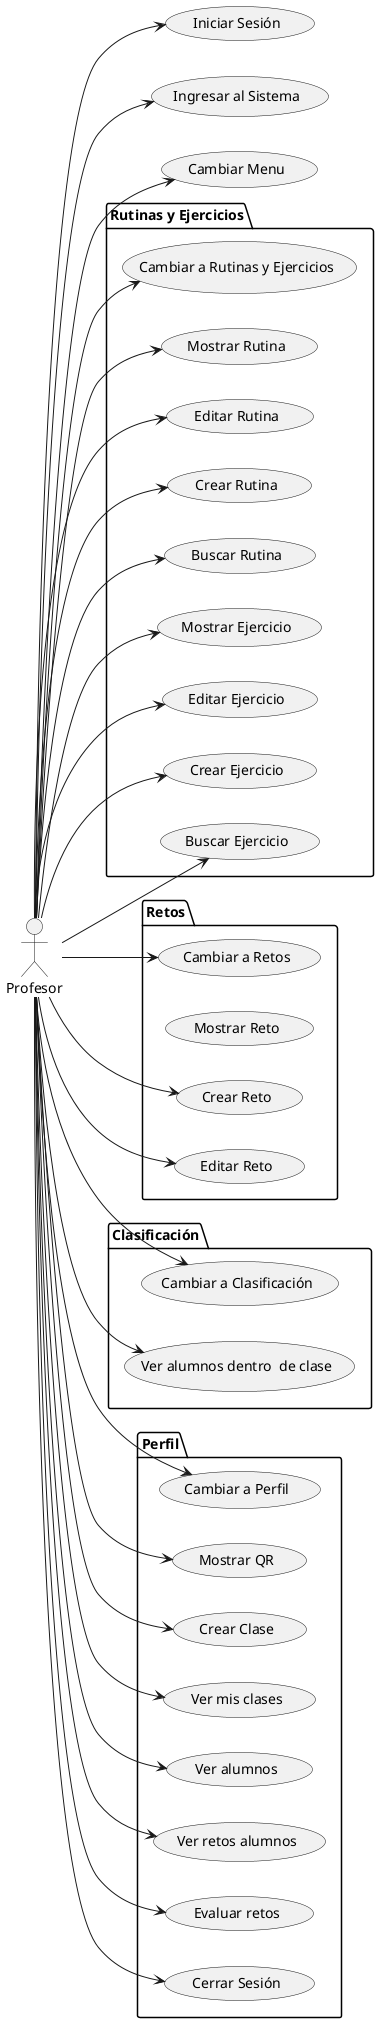 @startuml CdU_Profesor
left to right direction
actor Profesor

package "Rutinas y Ejercicios" {
    usecase "Cambiar a Rutinas y Ejercicios" as CambiarARutinasYEjercicios
    usecase "Mostrar Rutina" as MostrarRutina
    usecase "Editar Rutina" as EditarRutina
    usecase "Crear Rutina" as CrearRutina
    usecase "Buscar Rutina" as BuscarRutina
    usecase "Mostrar Ejercicio" as MostrarEjercicio
    usecase "Editar Ejercicio" as EditarEjercicio
    usecase "Crear Ejercicio" as CrearEjercicio
    usecase "Buscar Ejercicio" as BuscarEjercicio
}

package "Retos" {
    usecase "Cambiar a Retos" as CambiarARetos
    usecase "Mostrar Reto" as MostrarReto
    usecase "Crear Reto" as CrearReto
    usecase "Editar Reto" as EditarReto
}

package "Clasificación" {
    usecase "Cambiar a Clasificación" as CambiarAClasificacion
    usecase "Ver alumnos dentro  de clase" as VerAlumnosDentroDeClase
}

package "Perfil" {
    usecase "Cambiar a Perfil" as CambiarAPerfil
    usecase "Mostrar QR" as MostrarQR
    usecase "Crear Clase" as CrearClase
    usecase "Ver mis clases" as VerMisClases
    usecase "Ver alumnos" as VerAlumnos
    usecase "Ver retos alumnos" as VerRetosAlumnos
    usecase "Evaluar retos" as EvaluarRetos
    usecase "Cerrar Sesión" as CerrarSesion
}


usecase "Iniciar Sesión" as IniciarSesion
usecase "Ingresar al Sistema" as IngresarAlSistema
usecase "Cambiar Menu" as CambiarMenu

Profesor --> IngresarAlSistema
Profesor --> IniciarSesion
Profesor --> CambiarMenu
Profesor --> CerrarSesion

Profesor --> CambiarARutinasYEjercicios
Profesor --> MostrarRutina
Profesor --> EditarRutina
Profesor --> CrearRutina
Profesor --> MostrarEjercicio
Profesor --> EditarEjercicio
Profesor --> CrearEjercicio
Profesor --> BuscarEjercicio
Profesor --> BuscarRutina
Profesor --> CambiarARetos
Profesor --> CrearReto
Profesor --> EditarReto

Profesor --> CambiarAClasificacion
Profesor --> VerAlumnosDentroDeClase

Profesor --> CambiarAPerfil
Profesor --> MostrarQR
Profesor --> CrearClase
Profesor --> VerMisClases
Profesor --> VerAlumnos
Profesor --> VerRetosAlumnos
Profesor --> EvaluarRetos

@enduml
